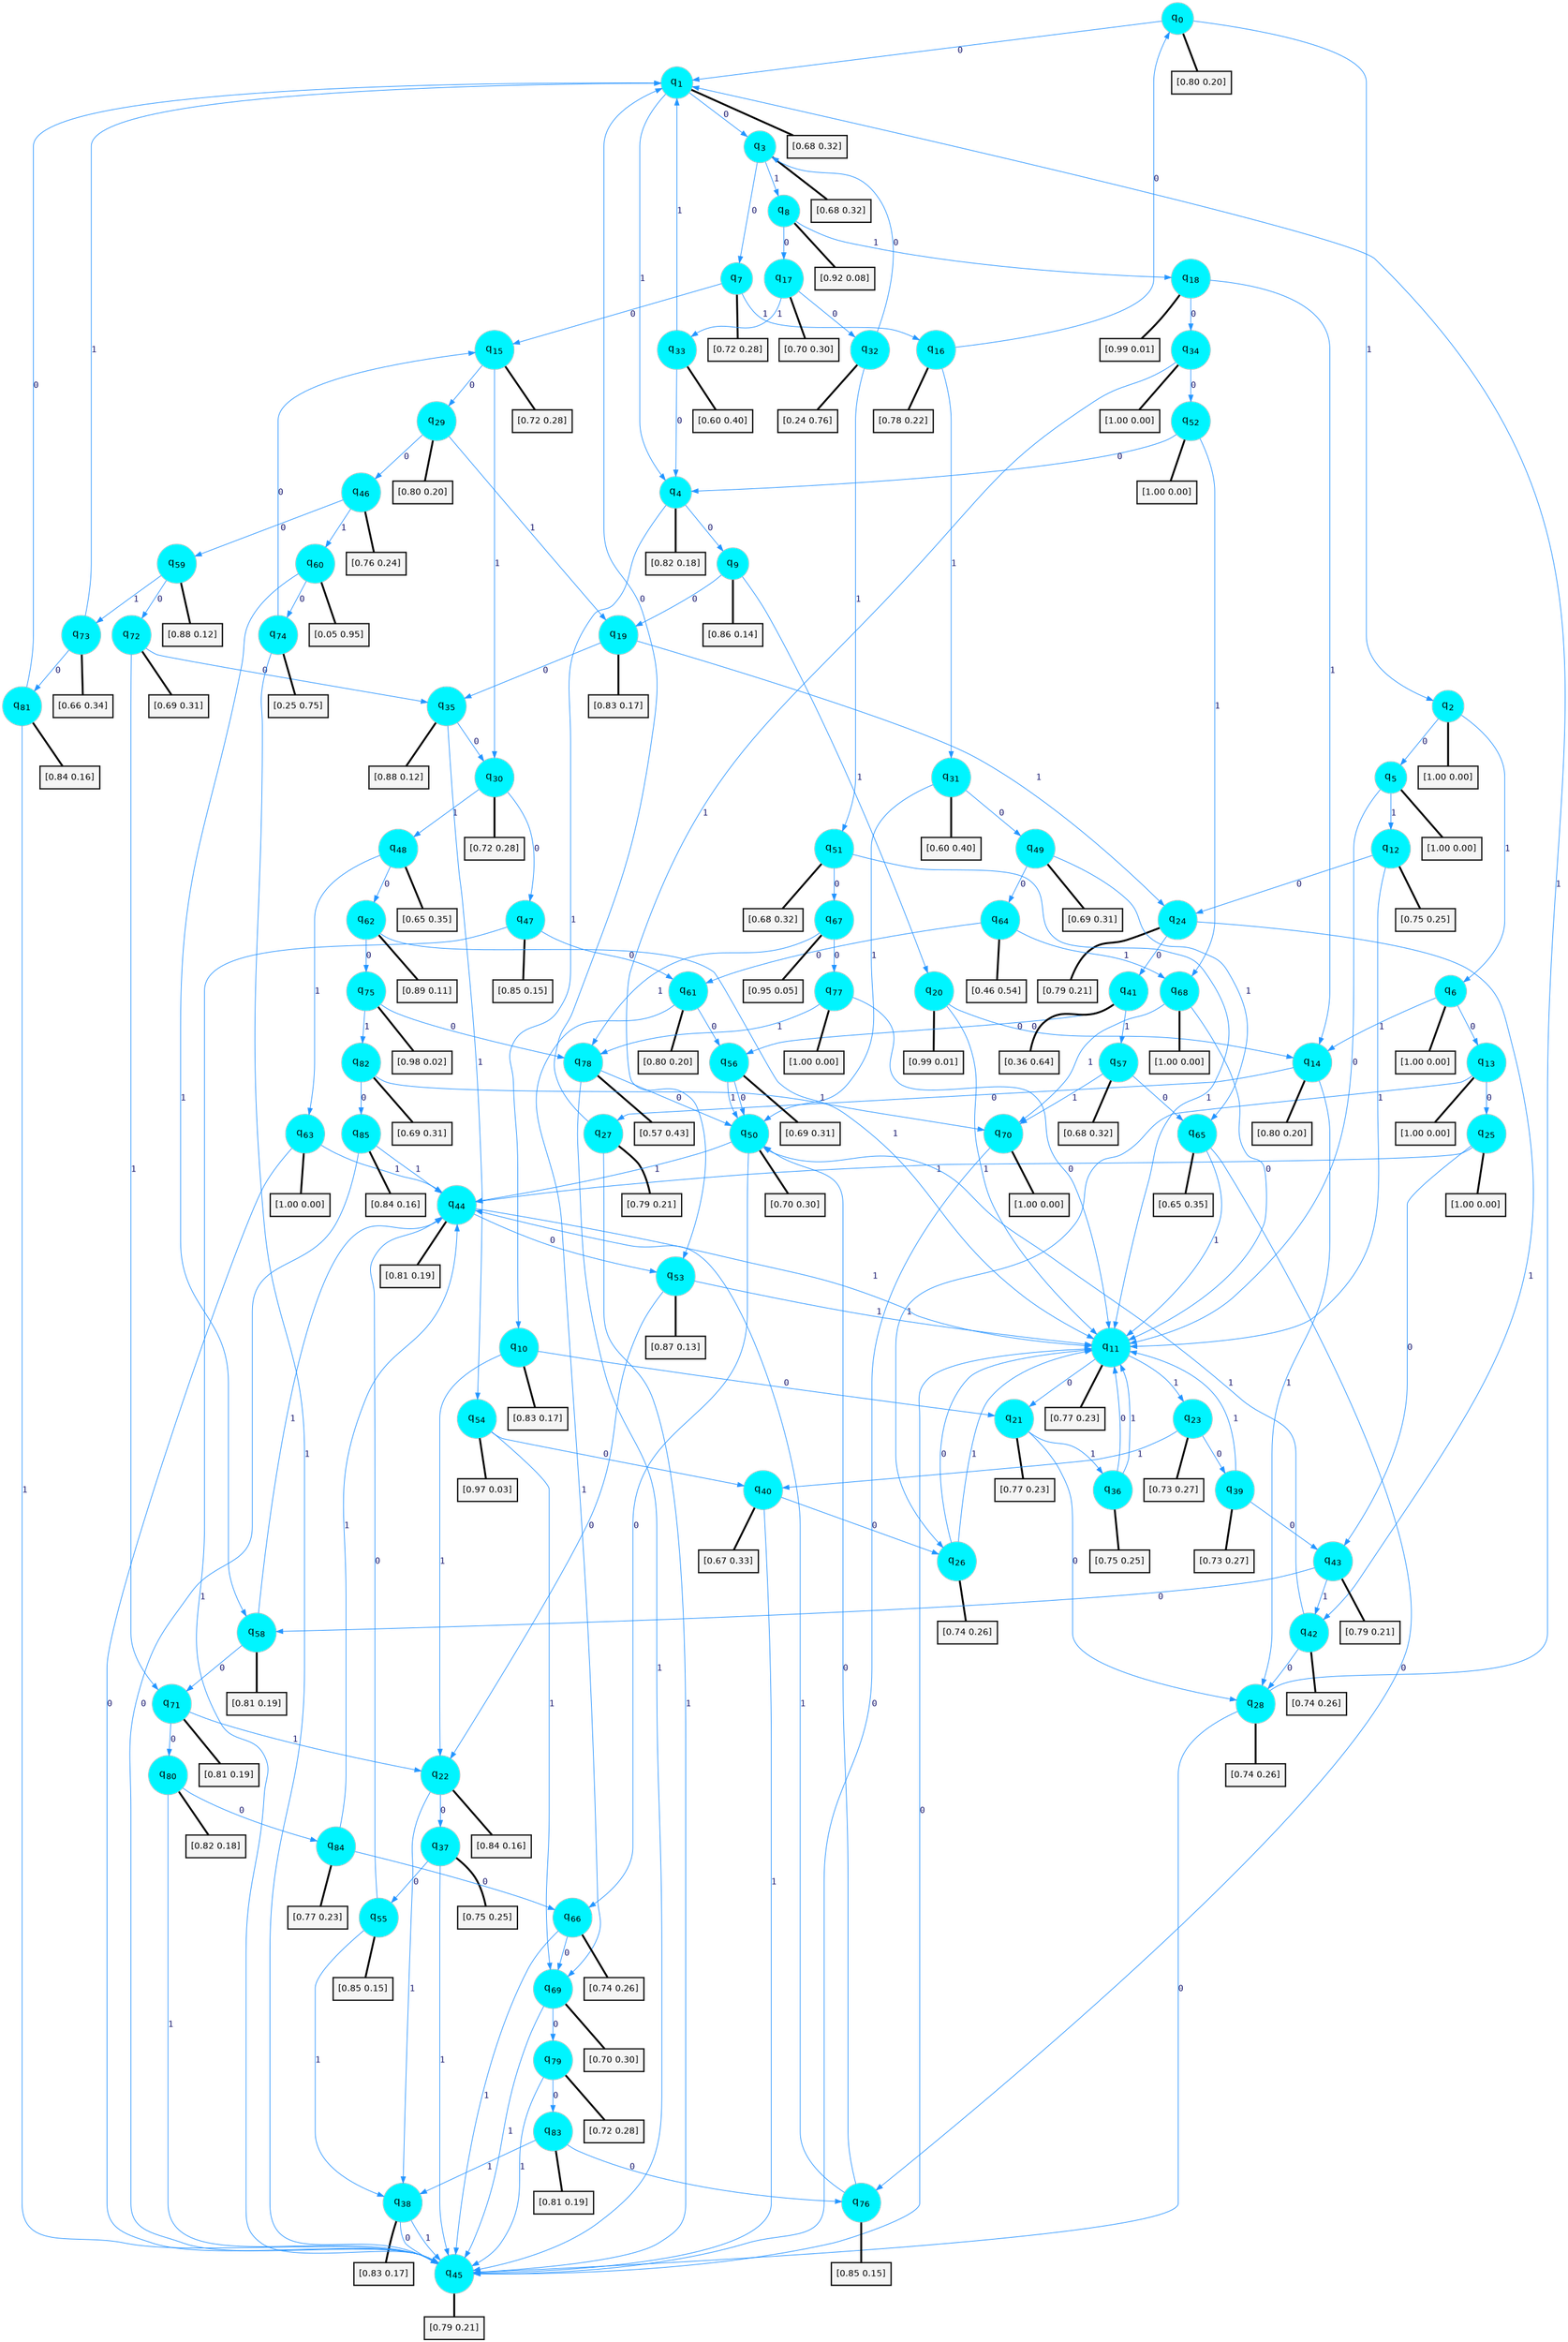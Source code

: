 digraph G {
graph [
bgcolor=transparent, dpi=300, rankdir=TD, size="40,25"];
node [
color=gray, fillcolor=turquoise1, fontcolor=black, fontname=Helvetica, fontsize=16, fontweight=bold, shape=circle, style=filled];
edge [
arrowsize=1, color=dodgerblue1, fontcolor=midnightblue, fontname=courier, fontweight=bold, penwidth=1, style=solid, weight=20];
0[label=<q<SUB>0</SUB>>];
1[label=<q<SUB>1</SUB>>];
2[label=<q<SUB>2</SUB>>];
3[label=<q<SUB>3</SUB>>];
4[label=<q<SUB>4</SUB>>];
5[label=<q<SUB>5</SUB>>];
6[label=<q<SUB>6</SUB>>];
7[label=<q<SUB>7</SUB>>];
8[label=<q<SUB>8</SUB>>];
9[label=<q<SUB>9</SUB>>];
10[label=<q<SUB>10</SUB>>];
11[label=<q<SUB>11</SUB>>];
12[label=<q<SUB>12</SUB>>];
13[label=<q<SUB>13</SUB>>];
14[label=<q<SUB>14</SUB>>];
15[label=<q<SUB>15</SUB>>];
16[label=<q<SUB>16</SUB>>];
17[label=<q<SUB>17</SUB>>];
18[label=<q<SUB>18</SUB>>];
19[label=<q<SUB>19</SUB>>];
20[label=<q<SUB>20</SUB>>];
21[label=<q<SUB>21</SUB>>];
22[label=<q<SUB>22</SUB>>];
23[label=<q<SUB>23</SUB>>];
24[label=<q<SUB>24</SUB>>];
25[label=<q<SUB>25</SUB>>];
26[label=<q<SUB>26</SUB>>];
27[label=<q<SUB>27</SUB>>];
28[label=<q<SUB>28</SUB>>];
29[label=<q<SUB>29</SUB>>];
30[label=<q<SUB>30</SUB>>];
31[label=<q<SUB>31</SUB>>];
32[label=<q<SUB>32</SUB>>];
33[label=<q<SUB>33</SUB>>];
34[label=<q<SUB>34</SUB>>];
35[label=<q<SUB>35</SUB>>];
36[label=<q<SUB>36</SUB>>];
37[label=<q<SUB>37</SUB>>];
38[label=<q<SUB>38</SUB>>];
39[label=<q<SUB>39</SUB>>];
40[label=<q<SUB>40</SUB>>];
41[label=<q<SUB>41</SUB>>];
42[label=<q<SUB>42</SUB>>];
43[label=<q<SUB>43</SUB>>];
44[label=<q<SUB>44</SUB>>];
45[label=<q<SUB>45</SUB>>];
46[label=<q<SUB>46</SUB>>];
47[label=<q<SUB>47</SUB>>];
48[label=<q<SUB>48</SUB>>];
49[label=<q<SUB>49</SUB>>];
50[label=<q<SUB>50</SUB>>];
51[label=<q<SUB>51</SUB>>];
52[label=<q<SUB>52</SUB>>];
53[label=<q<SUB>53</SUB>>];
54[label=<q<SUB>54</SUB>>];
55[label=<q<SUB>55</SUB>>];
56[label=<q<SUB>56</SUB>>];
57[label=<q<SUB>57</SUB>>];
58[label=<q<SUB>58</SUB>>];
59[label=<q<SUB>59</SUB>>];
60[label=<q<SUB>60</SUB>>];
61[label=<q<SUB>61</SUB>>];
62[label=<q<SUB>62</SUB>>];
63[label=<q<SUB>63</SUB>>];
64[label=<q<SUB>64</SUB>>];
65[label=<q<SUB>65</SUB>>];
66[label=<q<SUB>66</SUB>>];
67[label=<q<SUB>67</SUB>>];
68[label=<q<SUB>68</SUB>>];
69[label=<q<SUB>69</SUB>>];
70[label=<q<SUB>70</SUB>>];
71[label=<q<SUB>71</SUB>>];
72[label=<q<SUB>72</SUB>>];
73[label=<q<SUB>73</SUB>>];
74[label=<q<SUB>74</SUB>>];
75[label=<q<SUB>75</SUB>>];
76[label=<q<SUB>76</SUB>>];
77[label=<q<SUB>77</SUB>>];
78[label=<q<SUB>78</SUB>>];
79[label=<q<SUB>79</SUB>>];
80[label=<q<SUB>80</SUB>>];
81[label=<q<SUB>81</SUB>>];
82[label=<q<SUB>82</SUB>>];
83[label=<q<SUB>83</SUB>>];
84[label=<q<SUB>84</SUB>>];
85[label=<q<SUB>85</SUB>>];
86[label="[0.80 0.20]", shape=box,fontcolor=black, fontname=Helvetica, fontsize=14, penwidth=2, fillcolor=whitesmoke,color=black];
87[label="[0.68 0.32]", shape=box,fontcolor=black, fontname=Helvetica, fontsize=14, penwidth=2, fillcolor=whitesmoke,color=black];
88[label="[1.00 0.00]", shape=box,fontcolor=black, fontname=Helvetica, fontsize=14, penwidth=2, fillcolor=whitesmoke,color=black];
89[label="[0.68 0.32]", shape=box,fontcolor=black, fontname=Helvetica, fontsize=14, penwidth=2, fillcolor=whitesmoke,color=black];
90[label="[0.82 0.18]", shape=box,fontcolor=black, fontname=Helvetica, fontsize=14, penwidth=2, fillcolor=whitesmoke,color=black];
91[label="[1.00 0.00]", shape=box,fontcolor=black, fontname=Helvetica, fontsize=14, penwidth=2, fillcolor=whitesmoke,color=black];
92[label="[1.00 0.00]", shape=box,fontcolor=black, fontname=Helvetica, fontsize=14, penwidth=2, fillcolor=whitesmoke,color=black];
93[label="[0.72 0.28]", shape=box,fontcolor=black, fontname=Helvetica, fontsize=14, penwidth=2, fillcolor=whitesmoke,color=black];
94[label="[0.92 0.08]", shape=box,fontcolor=black, fontname=Helvetica, fontsize=14, penwidth=2, fillcolor=whitesmoke,color=black];
95[label="[0.86 0.14]", shape=box,fontcolor=black, fontname=Helvetica, fontsize=14, penwidth=2, fillcolor=whitesmoke,color=black];
96[label="[0.83 0.17]", shape=box,fontcolor=black, fontname=Helvetica, fontsize=14, penwidth=2, fillcolor=whitesmoke,color=black];
97[label="[0.77 0.23]", shape=box,fontcolor=black, fontname=Helvetica, fontsize=14, penwidth=2, fillcolor=whitesmoke,color=black];
98[label="[0.75 0.25]", shape=box,fontcolor=black, fontname=Helvetica, fontsize=14, penwidth=2, fillcolor=whitesmoke,color=black];
99[label="[1.00 0.00]", shape=box,fontcolor=black, fontname=Helvetica, fontsize=14, penwidth=2, fillcolor=whitesmoke,color=black];
100[label="[0.80 0.20]", shape=box,fontcolor=black, fontname=Helvetica, fontsize=14, penwidth=2, fillcolor=whitesmoke,color=black];
101[label="[0.72 0.28]", shape=box,fontcolor=black, fontname=Helvetica, fontsize=14, penwidth=2, fillcolor=whitesmoke,color=black];
102[label="[0.78 0.22]", shape=box,fontcolor=black, fontname=Helvetica, fontsize=14, penwidth=2, fillcolor=whitesmoke,color=black];
103[label="[0.70 0.30]", shape=box,fontcolor=black, fontname=Helvetica, fontsize=14, penwidth=2, fillcolor=whitesmoke,color=black];
104[label="[0.99 0.01]", shape=box,fontcolor=black, fontname=Helvetica, fontsize=14, penwidth=2, fillcolor=whitesmoke,color=black];
105[label="[0.83 0.17]", shape=box,fontcolor=black, fontname=Helvetica, fontsize=14, penwidth=2, fillcolor=whitesmoke,color=black];
106[label="[0.99 0.01]", shape=box,fontcolor=black, fontname=Helvetica, fontsize=14, penwidth=2, fillcolor=whitesmoke,color=black];
107[label="[0.77 0.23]", shape=box,fontcolor=black, fontname=Helvetica, fontsize=14, penwidth=2, fillcolor=whitesmoke,color=black];
108[label="[0.84 0.16]", shape=box,fontcolor=black, fontname=Helvetica, fontsize=14, penwidth=2, fillcolor=whitesmoke,color=black];
109[label="[0.73 0.27]", shape=box,fontcolor=black, fontname=Helvetica, fontsize=14, penwidth=2, fillcolor=whitesmoke,color=black];
110[label="[0.79 0.21]", shape=box,fontcolor=black, fontname=Helvetica, fontsize=14, penwidth=2, fillcolor=whitesmoke,color=black];
111[label="[1.00 0.00]", shape=box,fontcolor=black, fontname=Helvetica, fontsize=14, penwidth=2, fillcolor=whitesmoke,color=black];
112[label="[0.74 0.26]", shape=box,fontcolor=black, fontname=Helvetica, fontsize=14, penwidth=2, fillcolor=whitesmoke,color=black];
113[label="[0.79 0.21]", shape=box,fontcolor=black, fontname=Helvetica, fontsize=14, penwidth=2, fillcolor=whitesmoke,color=black];
114[label="[0.74 0.26]", shape=box,fontcolor=black, fontname=Helvetica, fontsize=14, penwidth=2, fillcolor=whitesmoke,color=black];
115[label="[0.80 0.20]", shape=box,fontcolor=black, fontname=Helvetica, fontsize=14, penwidth=2, fillcolor=whitesmoke,color=black];
116[label="[0.72 0.28]", shape=box,fontcolor=black, fontname=Helvetica, fontsize=14, penwidth=2, fillcolor=whitesmoke,color=black];
117[label="[0.60 0.40]", shape=box,fontcolor=black, fontname=Helvetica, fontsize=14, penwidth=2, fillcolor=whitesmoke,color=black];
118[label="[0.24 0.76]", shape=box,fontcolor=black, fontname=Helvetica, fontsize=14, penwidth=2, fillcolor=whitesmoke,color=black];
119[label="[0.60 0.40]", shape=box,fontcolor=black, fontname=Helvetica, fontsize=14, penwidth=2, fillcolor=whitesmoke,color=black];
120[label="[1.00 0.00]", shape=box,fontcolor=black, fontname=Helvetica, fontsize=14, penwidth=2, fillcolor=whitesmoke,color=black];
121[label="[0.88 0.12]", shape=box,fontcolor=black, fontname=Helvetica, fontsize=14, penwidth=2, fillcolor=whitesmoke,color=black];
122[label="[0.75 0.25]", shape=box,fontcolor=black, fontname=Helvetica, fontsize=14, penwidth=2, fillcolor=whitesmoke,color=black];
123[label="[0.75 0.25]", shape=box,fontcolor=black, fontname=Helvetica, fontsize=14, penwidth=2, fillcolor=whitesmoke,color=black];
124[label="[0.83 0.17]", shape=box,fontcolor=black, fontname=Helvetica, fontsize=14, penwidth=2, fillcolor=whitesmoke,color=black];
125[label="[0.73 0.27]", shape=box,fontcolor=black, fontname=Helvetica, fontsize=14, penwidth=2, fillcolor=whitesmoke,color=black];
126[label="[0.67 0.33]", shape=box,fontcolor=black, fontname=Helvetica, fontsize=14, penwidth=2, fillcolor=whitesmoke,color=black];
127[label="[0.36 0.64]", shape=box,fontcolor=black, fontname=Helvetica, fontsize=14, penwidth=2, fillcolor=whitesmoke,color=black];
128[label="[0.74 0.26]", shape=box,fontcolor=black, fontname=Helvetica, fontsize=14, penwidth=2, fillcolor=whitesmoke,color=black];
129[label="[0.79 0.21]", shape=box,fontcolor=black, fontname=Helvetica, fontsize=14, penwidth=2, fillcolor=whitesmoke,color=black];
130[label="[0.81 0.19]", shape=box,fontcolor=black, fontname=Helvetica, fontsize=14, penwidth=2, fillcolor=whitesmoke,color=black];
131[label="[0.79 0.21]", shape=box,fontcolor=black, fontname=Helvetica, fontsize=14, penwidth=2, fillcolor=whitesmoke,color=black];
132[label="[0.76 0.24]", shape=box,fontcolor=black, fontname=Helvetica, fontsize=14, penwidth=2, fillcolor=whitesmoke,color=black];
133[label="[0.85 0.15]", shape=box,fontcolor=black, fontname=Helvetica, fontsize=14, penwidth=2, fillcolor=whitesmoke,color=black];
134[label="[0.65 0.35]", shape=box,fontcolor=black, fontname=Helvetica, fontsize=14, penwidth=2, fillcolor=whitesmoke,color=black];
135[label="[0.69 0.31]", shape=box,fontcolor=black, fontname=Helvetica, fontsize=14, penwidth=2, fillcolor=whitesmoke,color=black];
136[label="[0.70 0.30]", shape=box,fontcolor=black, fontname=Helvetica, fontsize=14, penwidth=2, fillcolor=whitesmoke,color=black];
137[label="[0.68 0.32]", shape=box,fontcolor=black, fontname=Helvetica, fontsize=14, penwidth=2, fillcolor=whitesmoke,color=black];
138[label="[1.00 0.00]", shape=box,fontcolor=black, fontname=Helvetica, fontsize=14, penwidth=2, fillcolor=whitesmoke,color=black];
139[label="[0.87 0.13]", shape=box,fontcolor=black, fontname=Helvetica, fontsize=14, penwidth=2, fillcolor=whitesmoke,color=black];
140[label="[0.97 0.03]", shape=box,fontcolor=black, fontname=Helvetica, fontsize=14, penwidth=2, fillcolor=whitesmoke,color=black];
141[label="[0.85 0.15]", shape=box,fontcolor=black, fontname=Helvetica, fontsize=14, penwidth=2, fillcolor=whitesmoke,color=black];
142[label="[0.69 0.31]", shape=box,fontcolor=black, fontname=Helvetica, fontsize=14, penwidth=2, fillcolor=whitesmoke,color=black];
143[label="[0.68 0.32]", shape=box,fontcolor=black, fontname=Helvetica, fontsize=14, penwidth=2, fillcolor=whitesmoke,color=black];
144[label="[0.81 0.19]", shape=box,fontcolor=black, fontname=Helvetica, fontsize=14, penwidth=2, fillcolor=whitesmoke,color=black];
145[label="[0.88 0.12]", shape=box,fontcolor=black, fontname=Helvetica, fontsize=14, penwidth=2, fillcolor=whitesmoke,color=black];
146[label="[0.05 0.95]", shape=box,fontcolor=black, fontname=Helvetica, fontsize=14, penwidth=2, fillcolor=whitesmoke,color=black];
147[label="[0.80 0.20]", shape=box,fontcolor=black, fontname=Helvetica, fontsize=14, penwidth=2, fillcolor=whitesmoke,color=black];
148[label="[0.89 0.11]", shape=box,fontcolor=black, fontname=Helvetica, fontsize=14, penwidth=2, fillcolor=whitesmoke,color=black];
149[label="[1.00 0.00]", shape=box,fontcolor=black, fontname=Helvetica, fontsize=14, penwidth=2, fillcolor=whitesmoke,color=black];
150[label="[0.46 0.54]", shape=box,fontcolor=black, fontname=Helvetica, fontsize=14, penwidth=2, fillcolor=whitesmoke,color=black];
151[label="[0.65 0.35]", shape=box,fontcolor=black, fontname=Helvetica, fontsize=14, penwidth=2, fillcolor=whitesmoke,color=black];
152[label="[0.74 0.26]", shape=box,fontcolor=black, fontname=Helvetica, fontsize=14, penwidth=2, fillcolor=whitesmoke,color=black];
153[label="[0.95 0.05]", shape=box,fontcolor=black, fontname=Helvetica, fontsize=14, penwidth=2, fillcolor=whitesmoke,color=black];
154[label="[1.00 0.00]", shape=box,fontcolor=black, fontname=Helvetica, fontsize=14, penwidth=2, fillcolor=whitesmoke,color=black];
155[label="[0.70 0.30]", shape=box,fontcolor=black, fontname=Helvetica, fontsize=14, penwidth=2, fillcolor=whitesmoke,color=black];
156[label="[1.00 0.00]", shape=box,fontcolor=black, fontname=Helvetica, fontsize=14, penwidth=2, fillcolor=whitesmoke,color=black];
157[label="[0.81 0.19]", shape=box,fontcolor=black, fontname=Helvetica, fontsize=14, penwidth=2, fillcolor=whitesmoke,color=black];
158[label="[0.69 0.31]", shape=box,fontcolor=black, fontname=Helvetica, fontsize=14, penwidth=2, fillcolor=whitesmoke,color=black];
159[label="[0.66 0.34]", shape=box,fontcolor=black, fontname=Helvetica, fontsize=14, penwidth=2, fillcolor=whitesmoke,color=black];
160[label="[0.25 0.75]", shape=box,fontcolor=black, fontname=Helvetica, fontsize=14, penwidth=2, fillcolor=whitesmoke,color=black];
161[label="[0.98 0.02]", shape=box,fontcolor=black, fontname=Helvetica, fontsize=14, penwidth=2, fillcolor=whitesmoke,color=black];
162[label="[0.85 0.15]", shape=box,fontcolor=black, fontname=Helvetica, fontsize=14, penwidth=2, fillcolor=whitesmoke,color=black];
163[label="[1.00 0.00]", shape=box,fontcolor=black, fontname=Helvetica, fontsize=14, penwidth=2, fillcolor=whitesmoke,color=black];
164[label="[0.57 0.43]", shape=box,fontcolor=black, fontname=Helvetica, fontsize=14, penwidth=2, fillcolor=whitesmoke,color=black];
165[label="[0.72 0.28]", shape=box,fontcolor=black, fontname=Helvetica, fontsize=14, penwidth=2, fillcolor=whitesmoke,color=black];
166[label="[0.82 0.18]", shape=box,fontcolor=black, fontname=Helvetica, fontsize=14, penwidth=2, fillcolor=whitesmoke,color=black];
167[label="[0.84 0.16]", shape=box,fontcolor=black, fontname=Helvetica, fontsize=14, penwidth=2, fillcolor=whitesmoke,color=black];
168[label="[0.69 0.31]", shape=box,fontcolor=black, fontname=Helvetica, fontsize=14, penwidth=2, fillcolor=whitesmoke,color=black];
169[label="[0.81 0.19]", shape=box,fontcolor=black, fontname=Helvetica, fontsize=14, penwidth=2, fillcolor=whitesmoke,color=black];
170[label="[0.77 0.23]", shape=box,fontcolor=black, fontname=Helvetica, fontsize=14, penwidth=2, fillcolor=whitesmoke,color=black];
171[label="[0.84 0.16]", shape=box,fontcolor=black, fontname=Helvetica, fontsize=14, penwidth=2, fillcolor=whitesmoke,color=black];
0->1 [label=0];
0->2 [label=1];
0->86 [arrowhead=none, penwidth=3,color=black];
1->3 [label=0];
1->4 [label=1];
1->87 [arrowhead=none, penwidth=3,color=black];
2->5 [label=0];
2->6 [label=1];
2->88 [arrowhead=none, penwidth=3,color=black];
3->7 [label=0];
3->8 [label=1];
3->89 [arrowhead=none, penwidth=3,color=black];
4->9 [label=0];
4->10 [label=1];
4->90 [arrowhead=none, penwidth=3,color=black];
5->11 [label=0];
5->12 [label=1];
5->91 [arrowhead=none, penwidth=3,color=black];
6->13 [label=0];
6->14 [label=1];
6->92 [arrowhead=none, penwidth=3,color=black];
7->15 [label=0];
7->16 [label=1];
7->93 [arrowhead=none, penwidth=3,color=black];
8->17 [label=0];
8->18 [label=1];
8->94 [arrowhead=none, penwidth=3,color=black];
9->19 [label=0];
9->20 [label=1];
9->95 [arrowhead=none, penwidth=3,color=black];
10->21 [label=0];
10->22 [label=1];
10->96 [arrowhead=none, penwidth=3,color=black];
11->21 [label=0];
11->23 [label=1];
11->97 [arrowhead=none, penwidth=3,color=black];
12->24 [label=0];
12->11 [label=1];
12->98 [arrowhead=none, penwidth=3,color=black];
13->25 [label=0];
13->26 [label=1];
13->99 [arrowhead=none, penwidth=3,color=black];
14->27 [label=0];
14->28 [label=1];
14->100 [arrowhead=none, penwidth=3,color=black];
15->29 [label=0];
15->30 [label=1];
15->101 [arrowhead=none, penwidth=3,color=black];
16->0 [label=0];
16->31 [label=1];
16->102 [arrowhead=none, penwidth=3,color=black];
17->32 [label=0];
17->33 [label=1];
17->103 [arrowhead=none, penwidth=3,color=black];
18->34 [label=0];
18->14 [label=1];
18->104 [arrowhead=none, penwidth=3,color=black];
19->35 [label=0];
19->24 [label=1];
19->105 [arrowhead=none, penwidth=3,color=black];
20->14 [label=0];
20->11 [label=1];
20->106 [arrowhead=none, penwidth=3,color=black];
21->28 [label=0];
21->36 [label=1];
21->107 [arrowhead=none, penwidth=3,color=black];
22->37 [label=0];
22->38 [label=1];
22->108 [arrowhead=none, penwidth=3,color=black];
23->39 [label=0];
23->40 [label=1];
23->109 [arrowhead=none, penwidth=3,color=black];
24->41 [label=0];
24->42 [label=1];
24->110 [arrowhead=none, penwidth=3,color=black];
25->43 [label=0];
25->44 [label=1];
25->111 [arrowhead=none, penwidth=3,color=black];
26->11 [label=0];
26->11 [label=1];
26->112 [arrowhead=none, penwidth=3,color=black];
27->1 [label=0];
27->45 [label=1];
27->113 [arrowhead=none, penwidth=3,color=black];
28->45 [label=0];
28->1 [label=1];
28->114 [arrowhead=none, penwidth=3,color=black];
29->46 [label=0];
29->19 [label=1];
29->115 [arrowhead=none, penwidth=3,color=black];
30->47 [label=0];
30->48 [label=1];
30->116 [arrowhead=none, penwidth=3,color=black];
31->49 [label=0];
31->50 [label=1];
31->117 [arrowhead=none, penwidth=3,color=black];
32->3 [label=0];
32->51 [label=1];
32->118 [arrowhead=none, penwidth=3,color=black];
33->4 [label=0];
33->1 [label=1];
33->119 [arrowhead=none, penwidth=3,color=black];
34->52 [label=0];
34->53 [label=1];
34->120 [arrowhead=none, penwidth=3,color=black];
35->30 [label=0];
35->54 [label=1];
35->121 [arrowhead=none, penwidth=3,color=black];
36->11 [label=0];
36->11 [label=1];
36->122 [arrowhead=none, penwidth=3,color=black];
37->55 [label=0];
37->45 [label=1];
37->123 [arrowhead=none, penwidth=3,color=black];
38->45 [label=0];
38->45 [label=1];
38->124 [arrowhead=none, penwidth=3,color=black];
39->43 [label=0];
39->11 [label=1];
39->125 [arrowhead=none, penwidth=3,color=black];
40->26 [label=0];
40->45 [label=1];
40->126 [arrowhead=none, penwidth=3,color=black];
41->56 [label=0];
41->57 [label=1];
41->127 [arrowhead=none, penwidth=3,color=black];
42->28 [label=0];
42->50 [label=1];
42->128 [arrowhead=none, penwidth=3,color=black];
43->58 [label=0];
43->42 [label=1];
43->129 [arrowhead=none, penwidth=3,color=black];
44->53 [label=0];
44->11 [label=1];
44->130 [arrowhead=none, penwidth=3,color=black];
45->11 [label=0];
45->131 [arrowhead=none, penwidth=3,color=black];
46->59 [label=0];
46->60 [label=1];
46->132 [arrowhead=none, penwidth=3,color=black];
47->61 [label=0];
47->45 [label=1];
47->133 [arrowhead=none, penwidth=3,color=black];
48->62 [label=0];
48->63 [label=1];
48->134 [arrowhead=none, penwidth=3,color=black];
49->64 [label=0];
49->65 [label=1];
49->135 [arrowhead=none, penwidth=3,color=black];
50->66 [label=0];
50->44 [label=1];
50->136 [arrowhead=none, penwidth=3,color=black];
51->67 [label=0];
51->11 [label=1];
51->137 [arrowhead=none, penwidth=3,color=black];
52->4 [label=0];
52->68 [label=1];
52->138 [arrowhead=none, penwidth=3,color=black];
53->22 [label=0];
53->11 [label=1];
53->139 [arrowhead=none, penwidth=3,color=black];
54->40 [label=0];
54->69 [label=1];
54->140 [arrowhead=none, penwidth=3,color=black];
55->44 [label=0];
55->38 [label=1];
55->141 [arrowhead=none, penwidth=3,color=black];
56->50 [label=0];
56->50 [label=1];
56->142 [arrowhead=none, penwidth=3,color=black];
57->65 [label=0];
57->70 [label=1];
57->143 [arrowhead=none, penwidth=3,color=black];
58->71 [label=0];
58->44 [label=1];
58->144 [arrowhead=none, penwidth=3,color=black];
59->72 [label=0];
59->73 [label=1];
59->145 [arrowhead=none, penwidth=3,color=black];
60->74 [label=0];
60->58 [label=1];
60->146 [arrowhead=none, penwidth=3,color=black];
61->56 [label=0];
61->69 [label=1];
61->147 [arrowhead=none, penwidth=3,color=black];
62->75 [label=0];
62->11 [label=1];
62->148 [arrowhead=none, penwidth=3,color=black];
63->45 [label=0];
63->44 [label=1];
63->149 [arrowhead=none, penwidth=3,color=black];
64->61 [label=0];
64->68 [label=1];
64->150 [arrowhead=none, penwidth=3,color=black];
65->76 [label=0];
65->11 [label=1];
65->151 [arrowhead=none, penwidth=3,color=black];
66->69 [label=0];
66->45 [label=1];
66->152 [arrowhead=none, penwidth=3,color=black];
67->77 [label=0];
67->78 [label=1];
67->153 [arrowhead=none, penwidth=3,color=black];
68->11 [label=0];
68->70 [label=1];
68->154 [arrowhead=none, penwidth=3,color=black];
69->79 [label=0];
69->45 [label=1];
69->155 [arrowhead=none, penwidth=3,color=black];
70->45 [label=0];
70->156 [arrowhead=none, penwidth=3,color=black];
71->80 [label=0];
71->22 [label=1];
71->157 [arrowhead=none, penwidth=3,color=black];
72->35 [label=0];
72->71 [label=1];
72->158 [arrowhead=none, penwidth=3,color=black];
73->81 [label=0];
73->1 [label=1];
73->159 [arrowhead=none, penwidth=3,color=black];
74->15 [label=0];
74->45 [label=1];
74->160 [arrowhead=none, penwidth=3,color=black];
75->78 [label=0];
75->82 [label=1];
75->161 [arrowhead=none, penwidth=3,color=black];
76->50 [label=0];
76->44 [label=1];
76->162 [arrowhead=none, penwidth=3,color=black];
77->11 [label=0];
77->78 [label=1];
77->163 [arrowhead=none, penwidth=3,color=black];
78->50 [label=0];
78->45 [label=1];
78->164 [arrowhead=none, penwidth=3,color=black];
79->83 [label=0];
79->45 [label=1];
79->165 [arrowhead=none, penwidth=3,color=black];
80->84 [label=0];
80->45 [label=1];
80->166 [arrowhead=none, penwidth=3,color=black];
81->1 [label=0];
81->45 [label=1];
81->167 [arrowhead=none, penwidth=3,color=black];
82->85 [label=0];
82->70 [label=1];
82->168 [arrowhead=none, penwidth=3,color=black];
83->76 [label=0];
83->38 [label=1];
83->169 [arrowhead=none, penwidth=3,color=black];
84->66 [label=0];
84->44 [label=1];
84->170 [arrowhead=none, penwidth=3,color=black];
85->45 [label=0];
85->44 [label=1];
85->171 [arrowhead=none, penwidth=3,color=black];
}
